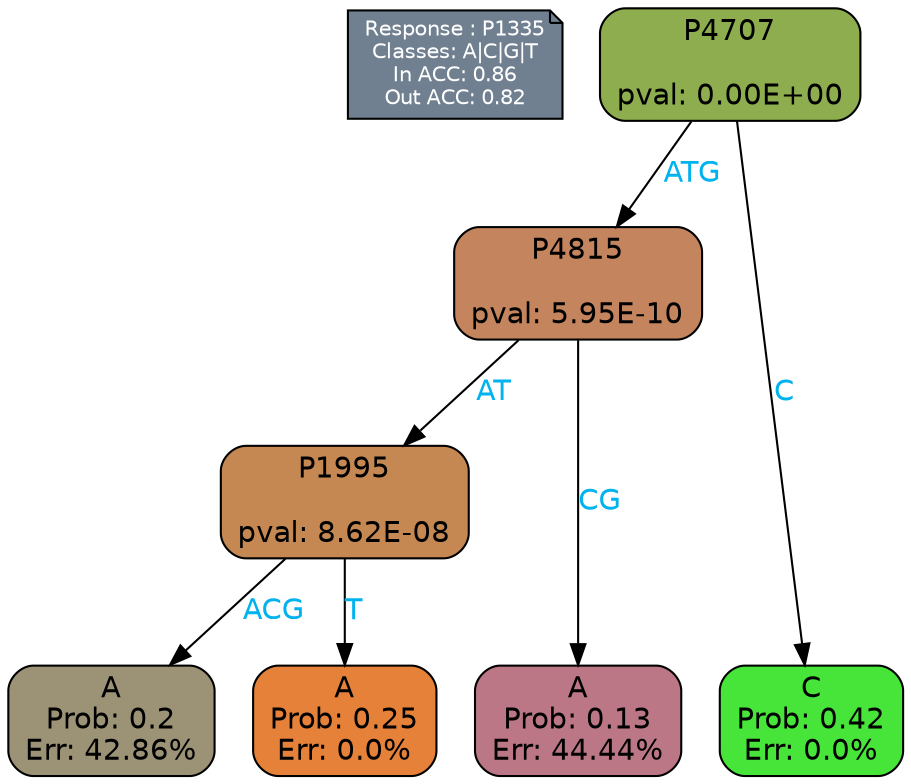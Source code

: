 digraph Tree {
node [shape=box, style="filled, rounded", color="black", fontname=helvetica] ;
graph [ranksep=equally, splines=polylines, bgcolor=transparent, dpi=600] ;
edge [fontname=helvetica] ;
LEGEND [label="Response : P1335
Classes: A|C|G|T
In ACC: 0.86
Out ACC: 0.82
",shape=note,align=left,style=filled,fillcolor="slategray",fontcolor="white",fontsize=10];1 [label="P4707

pval: 0.00E+00", fillcolor="#8ead4e"] ;
2 [label="P4815

pval: 5.95E-10", fillcolor="#c3845e"] ;
3 [label="P1995

pval: 8.62E-08", fillcolor="#c58853"] ;
4 [label="A
Prob: 0.2
Err: 42.86%", fillcolor="#9c9276"] ;
5 [label="A
Prob: 0.25
Err: 0.0%", fillcolor="#e58139"] ;
6 [label="A
Prob: 0.13
Err: 44.44%", fillcolor="#bb7785"] ;
7 [label="C
Prob: 0.42
Err: 0.0%", fillcolor="#47e539"] ;
1 -> 2 [label="ATG",fontcolor=deepskyblue2] ;
1 -> 7 [label="C",fontcolor=deepskyblue2] ;
2 -> 3 [label="AT",fontcolor=deepskyblue2] ;
2 -> 6 [label="CG",fontcolor=deepskyblue2] ;
3 -> 4 [label="ACG",fontcolor=deepskyblue2] ;
3 -> 5 [label="T",fontcolor=deepskyblue2] ;
{rank = same; 4;5;6;7;}{rank = same; LEGEND;1;}}